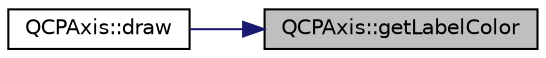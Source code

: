 digraph "QCPAxis::getLabelColor"
{
 // LATEX_PDF_SIZE
  edge [fontname="Helvetica",fontsize="10",labelfontname="Helvetica",labelfontsize="10"];
  node [fontname="Helvetica",fontsize="10",shape=record];
  rankdir="RL";
  Node1 [label="QCPAxis::getLabelColor",height=0.2,width=0.4,color="black", fillcolor="grey75", style="filled", fontcolor="black",tooltip=" "];
  Node1 -> Node2 [dir="back",color="midnightblue",fontsize="10",style="solid",fontname="Helvetica"];
  Node2 [label="QCPAxis::draw",height=0.2,width=0.4,color="black", fillcolor="white", style="filled",URL="$classQCPAxis.html#ac15ebb4225ca5212d8e5fffae481bc9b",tooltip=" "];
}
